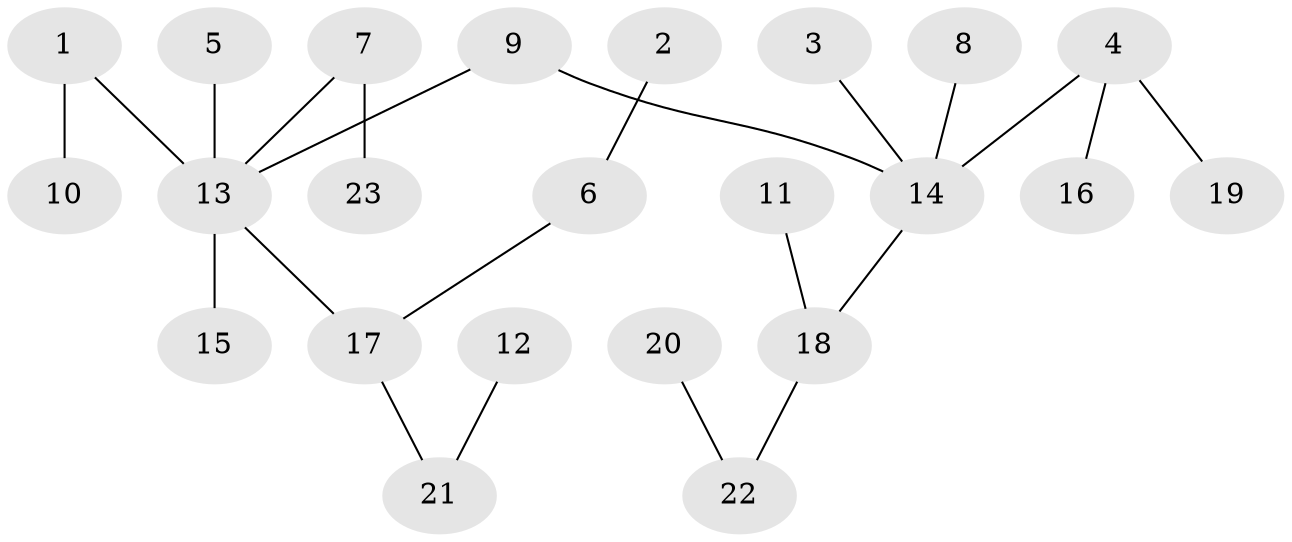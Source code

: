 // original degree distribution, {4: 0.08928571428571429, 8: 0.017857142857142856, 2: 0.17857142857142858, 1: 0.5714285714285714, 3: 0.10714285714285714, 7: 0.017857142857142856, 5: 0.017857142857142856}
// Generated by graph-tools (version 1.1) at 2025/37/03/04/25 23:37:16]
// undirected, 23 vertices, 22 edges
graph export_dot {
  node [color=gray90,style=filled];
  1;
  2;
  3;
  4;
  5;
  6;
  7;
  8;
  9;
  10;
  11;
  12;
  13;
  14;
  15;
  16;
  17;
  18;
  19;
  20;
  21;
  22;
  23;
  1 -- 10 [weight=1.0];
  1 -- 13 [weight=1.0];
  2 -- 6 [weight=1.0];
  3 -- 14 [weight=1.0];
  4 -- 14 [weight=1.0];
  4 -- 16 [weight=1.0];
  4 -- 19 [weight=1.0];
  5 -- 13 [weight=1.0];
  6 -- 17 [weight=1.0];
  7 -- 13 [weight=1.0];
  7 -- 23 [weight=1.0];
  8 -- 14 [weight=1.0];
  9 -- 13 [weight=1.0];
  9 -- 14 [weight=1.0];
  11 -- 18 [weight=1.0];
  12 -- 21 [weight=1.0];
  13 -- 15 [weight=1.0];
  13 -- 17 [weight=1.0];
  14 -- 18 [weight=1.0];
  17 -- 21 [weight=1.0];
  18 -- 22 [weight=1.0];
  20 -- 22 [weight=1.0];
}
